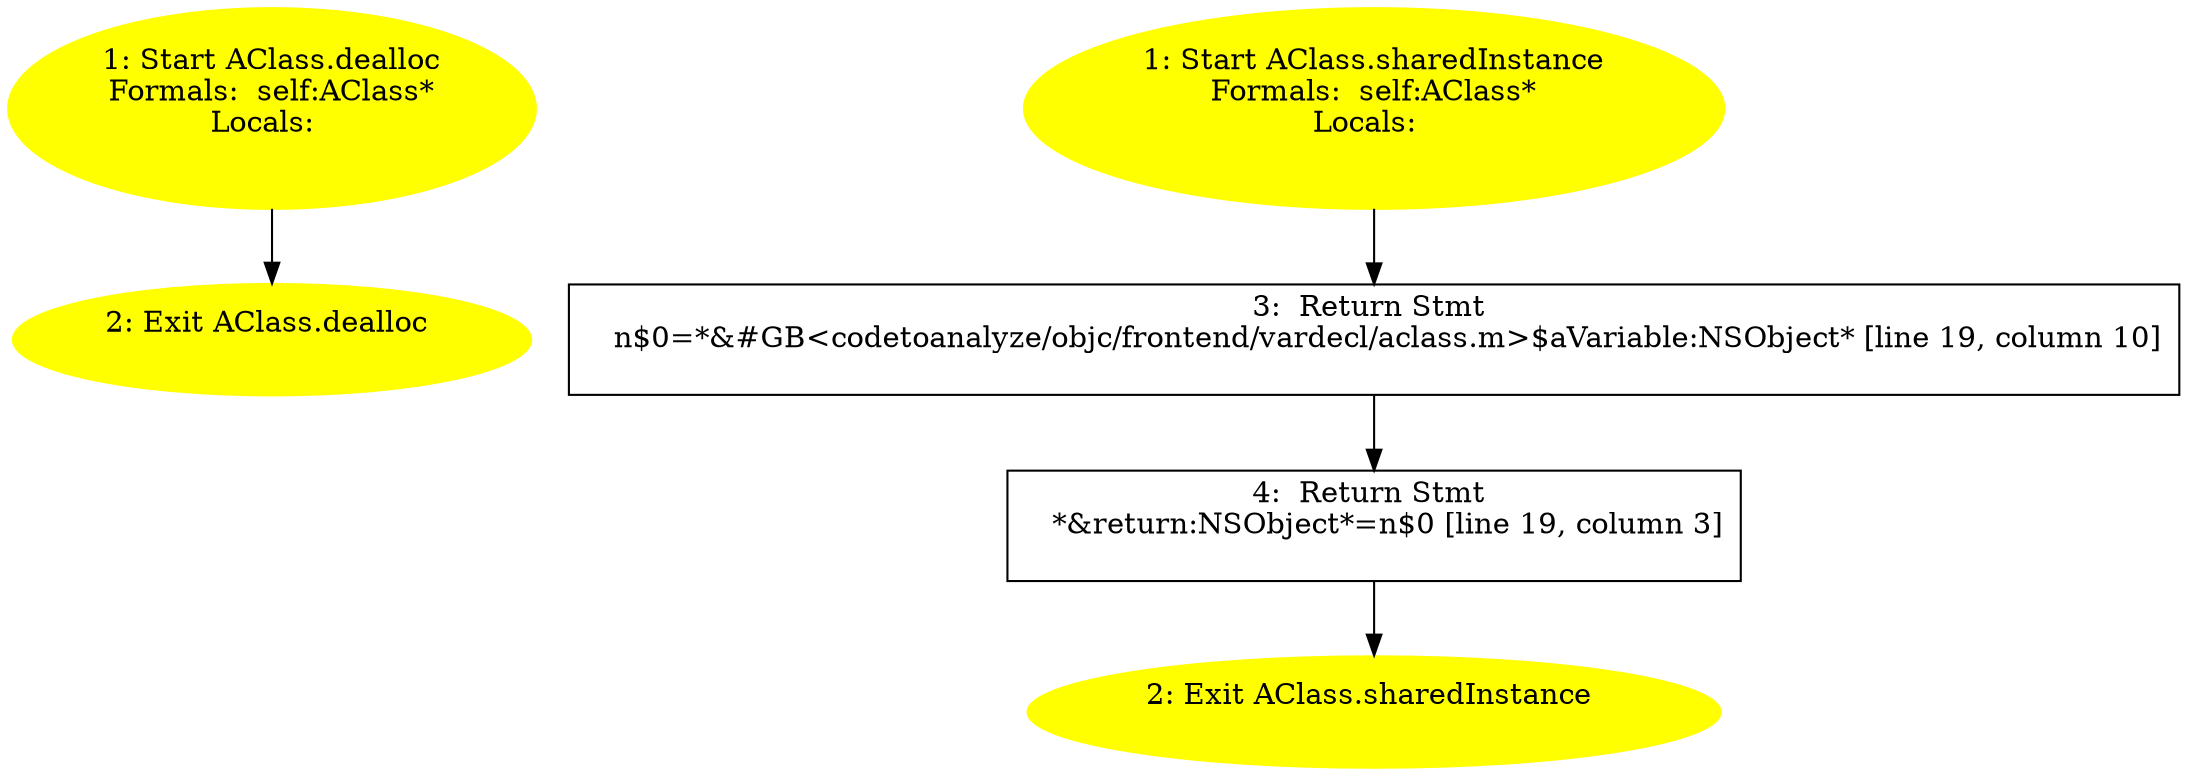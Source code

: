/* @generated */
digraph cfg {
"dealloc#AClass#[instance].12f0e42f3ef799db_1" [label="1: Start AClass.dealloc\nFormals:  self:AClass*\nLocals:  \n  " color=yellow style=filled]
	

	 "dealloc#AClass#[instance].12f0e42f3ef799db_1" -> "dealloc#AClass#[instance].12f0e42f3ef799db_2" ;
"dealloc#AClass#[instance].12f0e42f3ef799db_2" [label="2: Exit AClass.dealloc \n  " color=yellow style=filled]
	

"sharedInstance#AClass#[instance].3c884775257e07f5_1" [label="1: Start AClass.sharedInstance\nFormals:  self:AClass*\nLocals:  \n  " color=yellow style=filled]
	

	 "sharedInstance#AClass#[instance].3c884775257e07f5_1" -> "sharedInstance#AClass#[instance].3c884775257e07f5_3" ;
"sharedInstance#AClass#[instance].3c884775257e07f5_2" [label="2: Exit AClass.sharedInstance \n  " color=yellow style=filled]
	

"sharedInstance#AClass#[instance].3c884775257e07f5_3" [label="3:  Return Stmt \n   n$0=*&#GB<codetoanalyze/objc/frontend/vardecl/aclass.m>$aVariable:NSObject* [line 19, column 10]\n " shape="box"]
	

	 "sharedInstance#AClass#[instance].3c884775257e07f5_3" -> "sharedInstance#AClass#[instance].3c884775257e07f5_4" ;
"sharedInstance#AClass#[instance].3c884775257e07f5_4" [label="4:  Return Stmt \n   *&return:NSObject*=n$0 [line 19, column 3]\n " shape="box"]
	

	 "sharedInstance#AClass#[instance].3c884775257e07f5_4" -> "sharedInstance#AClass#[instance].3c884775257e07f5_2" ;
}
